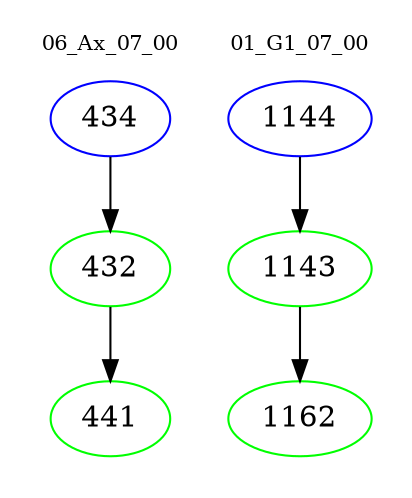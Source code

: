 digraph{
subgraph cluster_0 {
color = white
label = "06_Ax_07_00";
fontsize=10;
T0_434 [label="434", color="blue"]
T0_434 -> T0_432 [color="black"]
T0_432 [label="432", color="green"]
T0_432 -> T0_441 [color="black"]
T0_441 [label="441", color="green"]
}
subgraph cluster_1 {
color = white
label = "01_G1_07_00";
fontsize=10;
T1_1144 [label="1144", color="blue"]
T1_1144 -> T1_1143 [color="black"]
T1_1143 [label="1143", color="green"]
T1_1143 -> T1_1162 [color="black"]
T1_1162 [label="1162", color="green"]
}
}
